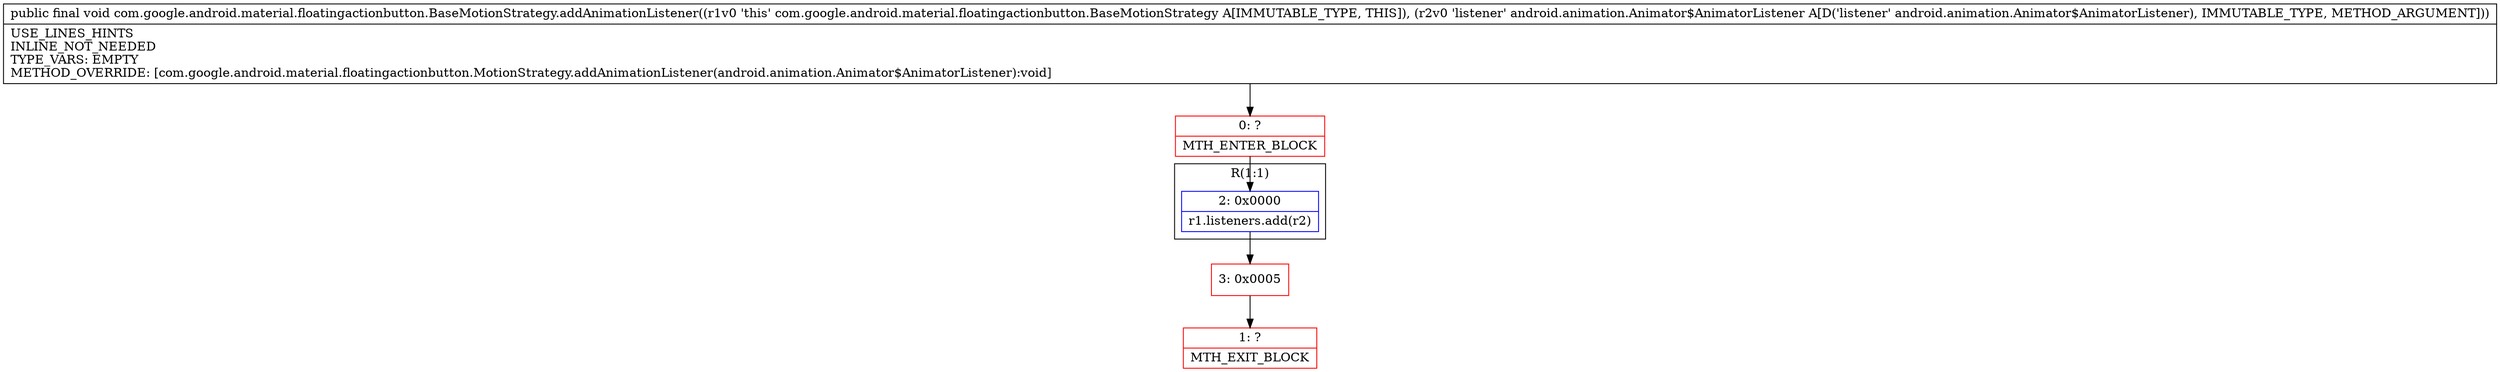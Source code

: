 digraph "CFG forcom.google.android.material.floatingactionbutton.BaseMotionStrategy.addAnimationListener(Landroid\/animation\/Animator$AnimatorListener;)V" {
subgraph cluster_Region_1765966683 {
label = "R(1:1)";
node [shape=record,color=blue];
Node_2 [shape=record,label="{2\:\ 0x0000|r1.listeners.add(r2)\l}"];
}
Node_0 [shape=record,color=red,label="{0\:\ ?|MTH_ENTER_BLOCK\l}"];
Node_3 [shape=record,color=red,label="{3\:\ 0x0005}"];
Node_1 [shape=record,color=red,label="{1\:\ ?|MTH_EXIT_BLOCK\l}"];
MethodNode[shape=record,label="{public final void com.google.android.material.floatingactionbutton.BaseMotionStrategy.addAnimationListener((r1v0 'this' com.google.android.material.floatingactionbutton.BaseMotionStrategy A[IMMUTABLE_TYPE, THIS]), (r2v0 'listener' android.animation.Animator$AnimatorListener A[D('listener' android.animation.Animator$AnimatorListener), IMMUTABLE_TYPE, METHOD_ARGUMENT]))  | USE_LINES_HINTS\lINLINE_NOT_NEEDED\lTYPE_VARS: EMPTY\lMETHOD_OVERRIDE: [com.google.android.material.floatingactionbutton.MotionStrategy.addAnimationListener(android.animation.Animator$AnimatorListener):void]\l}"];
MethodNode -> Node_0;Node_2 -> Node_3;
Node_0 -> Node_2;
Node_3 -> Node_1;
}

